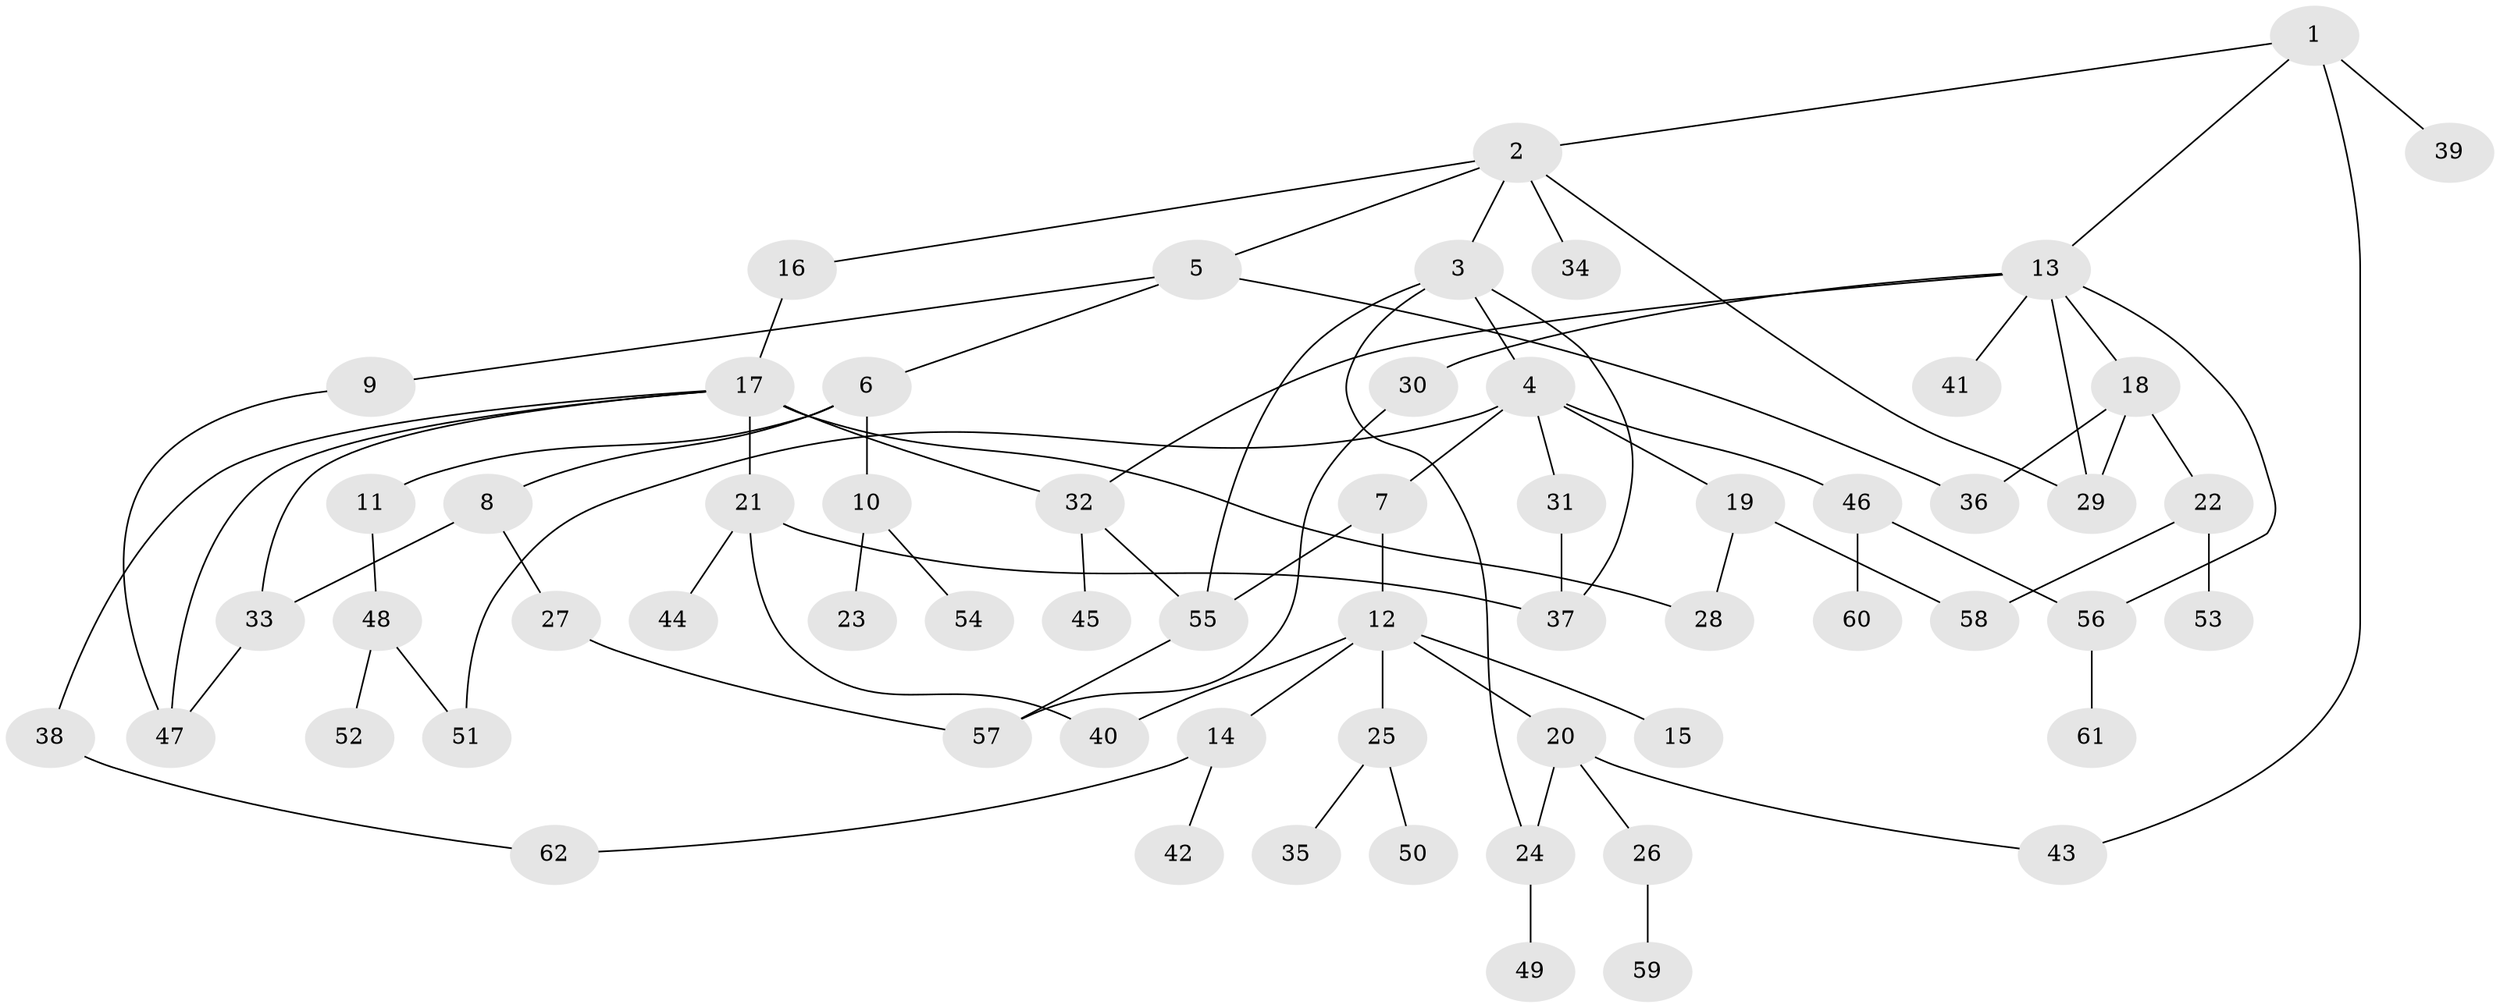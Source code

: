 // Generated by graph-tools (version 1.1) at 2025/25/03/09/25 03:25:26]
// undirected, 62 vertices, 82 edges
graph export_dot {
graph [start="1"]
  node [color=gray90,style=filled];
  1;
  2;
  3;
  4;
  5;
  6;
  7;
  8;
  9;
  10;
  11;
  12;
  13;
  14;
  15;
  16;
  17;
  18;
  19;
  20;
  21;
  22;
  23;
  24;
  25;
  26;
  27;
  28;
  29;
  30;
  31;
  32;
  33;
  34;
  35;
  36;
  37;
  38;
  39;
  40;
  41;
  42;
  43;
  44;
  45;
  46;
  47;
  48;
  49;
  50;
  51;
  52;
  53;
  54;
  55;
  56;
  57;
  58;
  59;
  60;
  61;
  62;
  1 -- 2;
  1 -- 13;
  1 -- 39;
  1 -- 43;
  2 -- 3;
  2 -- 5;
  2 -- 16;
  2 -- 34;
  2 -- 29;
  3 -- 4;
  3 -- 24;
  3 -- 37;
  3 -- 55;
  4 -- 7;
  4 -- 19;
  4 -- 31;
  4 -- 46;
  4 -- 51;
  5 -- 6;
  5 -- 9;
  5 -- 36;
  6 -- 8;
  6 -- 10;
  6 -- 11;
  7 -- 12;
  7 -- 55;
  8 -- 27;
  8 -- 33;
  9 -- 47;
  10 -- 23;
  10 -- 54;
  11 -- 48;
  12 -- 14;
  12 -- 15;
  12 -- 20;
  12 -- 25;
  12 -- 40;
  13 -- 18;
  13 -- 30;
  13 -- 41;
  13 -- 29;
  13 -- 32;
  13 -- 56;
  14 -- 42;
  14 -- 62;
  16 -- 17;
  17 -- 21;
  17 -- 28;
  17 -- 32;
  17 -- 38;
  17 -- 47;
  17 -- 33;
  18 -- 22;
  18 -- 29;
  18 -- 36;
  19 -- 58;
  19 -- 28;
  20 -- 26;
  20 -- 24;
  20 -- 43;
  21 -- 44;
  21 -- 37;
  21 -- 40;
  22 -- 53;
  22 -- 58;
  24 -- 49;
  25 -- 35;
  25 -- 50;
  26 -- 59;
  27 -- 57;
  30 -- 57;
  31 -- 37;
  32 -- 45;
  32 -- 55;
  33 -- 47;
  38 -- 62;
  46 -- 56;
  46 -- 60;
  48 -- 52;
  48 -- 51;
  55 -- 57;
  56 -- 61;
}
